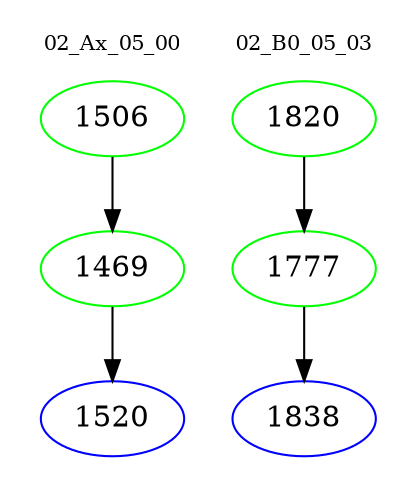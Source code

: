 digraph{
subgraph cluster_0 {
color = white
label = "02_Ax_05_00";
fontsize=10;
T0_1506 [label="1506", color="green"]
T0_1506 -> T0_1469 [color="black"]
T0_1469 [label="1469", color="green"]
T0_1469 -> T0_1520 [color="black"]
T0_1520 [label="1520", color="blue"]
}
subgraph cluster_1 {
color = white
label = "02_B0_05_03";
fontsize=10;
T1_1820 [label="1820", color="green"]
T1_1820 -> T1_1777 [color="black"]
T1_1777 [label="1777", color="green"]
T1_1777 -> T1_1838 [color="black"]
T1_1838 [label="1838", color="blue"]
}
}
